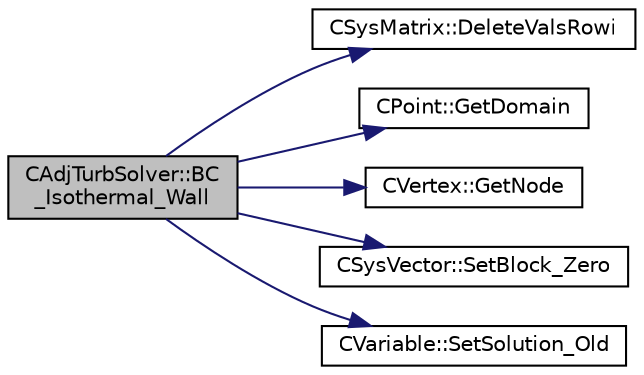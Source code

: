 digraph "CAdjTurbSolver::BC_Isothermal_Wall"
{
 // LATEX_PDF_SIZE
  edge [fontname="Helvetica",fontsize="10",labelfontname="Helvetica",labelfontsize="10"];
  node [fontname="Helvetica",fontsize="10",shape=record];
  rankdir="LR";
  Node1 [label="CAdjTurbSolver::BC\l_Isothermal_Wall",height=0.2,width=0.4,color="black", fillcolor="grey75", style="filled", fontcolor="black",tooltip="Impose an isothermal wall boundary condition (no-slip)."];
  Node1 -> Node2 [color="midnightblue",fontsize="10",style="solid",fontname="Helvetica"];
  Node2 [label="CSysMatrix::DeleteValsRowi",height=0.2,width=0.4,color="black", fillcolor="white", style="filled",URL="$classCSysMatrix.html#a9473b0224c9b9a2749571db0bbd22a70",tooltip="Deletes the values of the row i of the sparse matrix."];
  Node1 -> Node3 [color="midnightblue",fontsize="10",style="solid",fontname="Helvetica"];
  Node3 [label="CPoint::GetDomain",height=0.2,width=0.4,color="black", fillcolor="white", style="filled",URL="$classCPoint.html#aa58a27b602e47ddcad22ae74a5c6bc81",tooltip="For parallel computation, its indicates if a point must be computed or not."];
  Node1 -> Node4 [color="midnightblue",fontsize="10",style="solid",fontname="Helvetica"];
  Node4 [label="CVertex::GetNode",height=0.2,width=0.4,color="black", fillcolor="white", style="filled",URL="$classCVertex.html#ad568da06e7191358d3a09a1bee71cdb5",tooltip="Get the node of the vertex."];
  Node1 -> Node5 [color="midnightblue",fontsize="10",style="solid",fontname="Helvetica"];
  Node5 [label="CSysVector::SetBlock_Zero",height=0.2,width=0.4,color="black", fillcolor="white", style="filled",URL="$classCSysVector.html#a9990ad4ea225c98a1af50e00fecbc56f",tooltip="Set the values to zero for one block."];
  Node1 -> Node6 [color="midnightblue",fontsize="10",style="solid",fontname="Helvetica"];
  Node6 [label="CVariable::SetSolution_Old",height=0.2,width=0.4,color="black", fillcolor="white", style="filled",URL="$classCVariable.html#a6ee4d8d450971204cc054a33d6473732",tooltip="Set the value of the old solution."];
}

